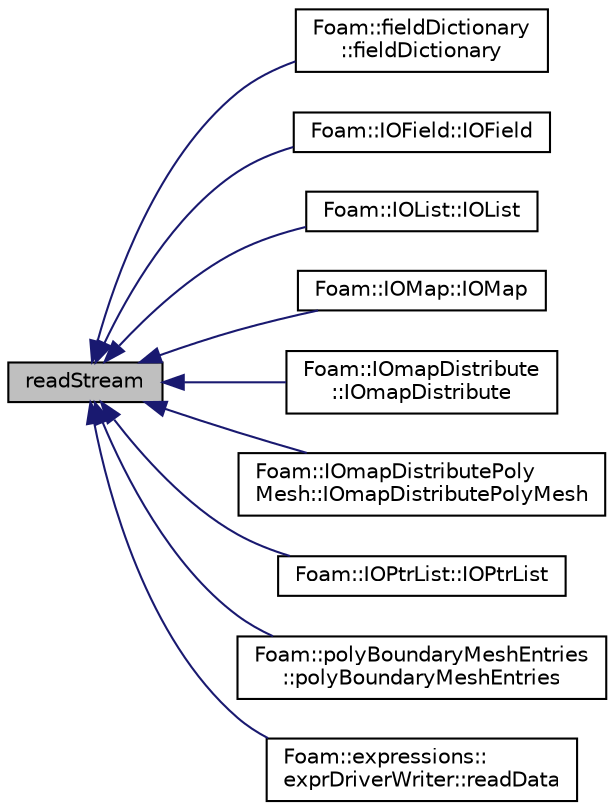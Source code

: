 digraph "readStream"
{
  bgcolor="transparent";
  edge [fontname="Helvetica",fontsize="10",labelfontname="Helvetica",labelfontsize="10"];
  node [fontname="Helvetica",fontsize="10",shape=record];
  rankdir="LR";
  Node1 [label="readStream",height=0.2,width=0.4,color="black", fillcolor="grey75", style="filled" fontcolor="black"];
  Node1 -> Node2 [dir="back",color="midnightblue",fontsize="10",style="solid",fontname="Helvetica"];
  Node2 [label="Foam::fieldDictionary\l::fieldDictionary",height=0.2,width=0.4,color="black",URL="$classFoam_1_1fieldDictionary.html#a454d726aa51899e7e4171b4c92d589ff",tooltip="Construct from ioobject and overloaded typename. "];
  Node1 -> Node3 [dir="back",color="midnightblue",fontsize="10",style="solid",fontname="Helvetica"];
  Node3 [label="Foam::IOField::IOField",height=0.2,width=0.4,color="black",URL="$classFoam_1_1IOField.html#aa7e9a2e7421bd028f2ed699f92d7457b",tooltip="Construct from IOobject; does local processor require reading? "];
  Node1 -> Node4 [dir="back",color="midnightblue",fontsize="10",style="solid",fontname="Helvetica"];
  Node4 [label="Foam::IOList::IOList",height=0.2,width=0.4,color="black",URL="$classFoam_1_1IOList.html#ace358418140917f344634ecb3b6e870c",tooltip="Construct from IOobject and size of IOList. "];
  Node1 -> Node5 [dir="back",color="midnightblue",fontsize="10",style="solid",fontname="Helvetica"];
  Node5 [label="Foam::IOMap::IOMap",height=0.2,width=0.4,color="black",URL="$classFoam_1_1IOMap.html#a84bd676c43703be0158350af3a7659d8",tooltip="Construct from IOobject and size of Map. "];
  Node1 -> Node6 [dir="back",color="midnightblue",fontsize="10",style="solid",fontname="Helvetica"];
  Node6 [label="Foam::IOmapDistribute\l::IOmapDistribute",height=0.2,width=0.4,color="black",URL="$classFoam_1_1IOmapDistribute.html#af3d081e991cacd10be4d62dbc8b55dad",tooltip="Construct given an IOobject, copying mapDistribute contents. "];
  Node1 -> Node7 [dir="back",color="midnightblue",fontsize="10",style="solid",fontname="Helvetica"];
  Node7 [label="Foam::IOmapDistributePoly\lMesh::IOmapDistributePolyMesh",height=0.2,width=0.4,color="black",URL="$classFoam_1_1IOmapDistributePolyMesh.html#acde36d6ff64f0ccd7d83c741a4f4dfa2",tooltip="Construct given an IOobject and mapDistributePolyMesh. "];
  Node1 -> Node8 [dir="back",color="midnightblue",fontsize="10",style="solid",fontname="Helvetica"];
  Node8 [label="Foam::IOPtrList::IOPtrList",height=0.2,width=0.4,color="black",URL="$classFoam_1_1IOPtrList.html#a8dd40f89d599f76387b227f0240da0ee",tooltip="Construct from IOobject. "];
  Node1 -> Node9 [dir="back",color="midnightblue",fontsize="10",style="solid",fontname="Helvetica"];
  Node9 [label="Foam::polyBoundaryMeshEntries\l::polyBoundaryMeshEntries",height=0.2,width=0.4,color="black",URL="$classFoam_1_1polyBoundaryMeshEntries.html#a5b7a1659b97cfcf3ef93ca651e3e336d"];
  Node1 -> Node10 [dir="back",color="midnightblue",fontsize="10",style="solid",fontname="Helvetica"];
  Node10 [label="Foam::expressions::\lexprDriverWriter::readData",height=0.2,width=0.4,color="black",URL="$classFoam_1_1expressions_1_1exprDriverWriter.html#ab263711ca6b8e8ab201ab08bc302563b",tooltip="Virtual readData function. "];
}
